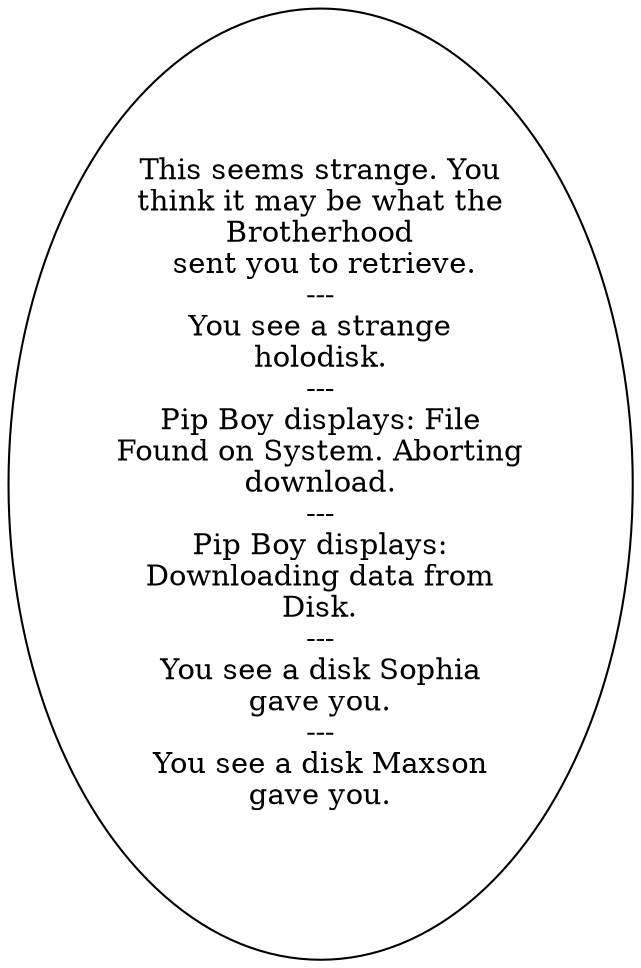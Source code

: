 digraph ARTIFACT {
  "start" [style=filled       fillcolor="#FFFFFF"       color="#000000"]
  "start" [label="This seems strange. You\nthink it may be what the\nBrotherhood\n sent you to retrieve.\n---\nYou see a strange\nholodisk.\n---\nPip Boy displays: File\nFound on System. Aborting\ndownload.\n---\nPip Boy displays:\nDownloading data from\nDisk.\n---\nYou see a disk Sophia\ngave you.\n---\nYou see a disk Maxson\ngave you."]
}